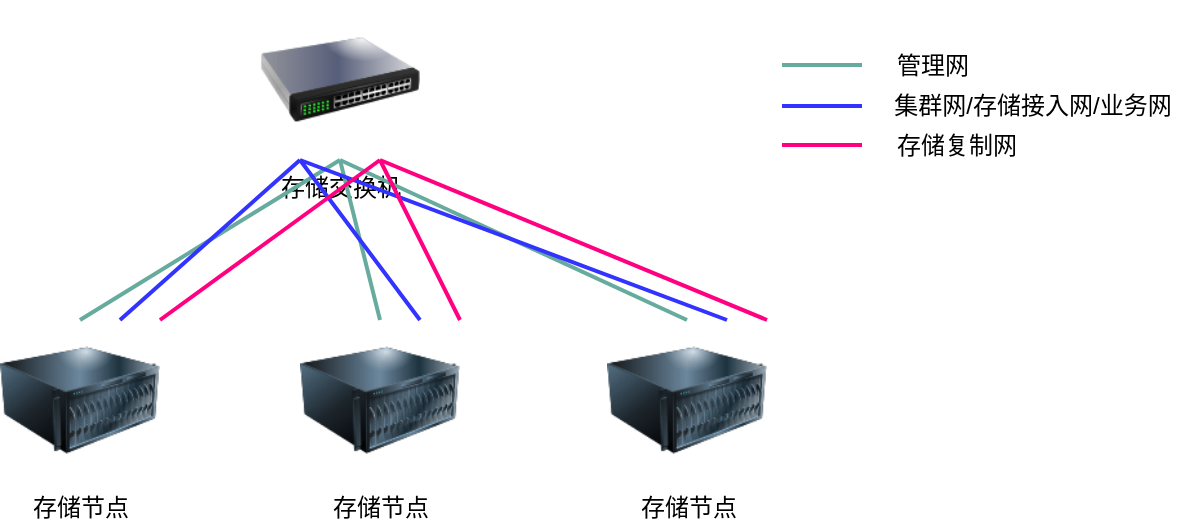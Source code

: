<mxfile version="15.8.7" type="github">
  <diagram id="PwtGh753bEKmQCPBh4Ey" name="Page-1">
    <mxGraphModel dx="1548" dy="1164" grid="1" gridSize="10" guides="1" tooltips="1" connect="1" arrows="1" fold="1" page="1" pageScale="1" pageWidth="827" pageHeight="1169" math="0" shadow="0">
      <root>
        <mxCell id="0" />
        <mxCell id="1" parent="0" />
        <mxCell id="jB5RJHOJyzK3d6iFkCtY-3" value="存储节点" style="image;html=1;image=img/lib/clip_art/computers/Server_128x128.png;strokeWidth=2;" vertex="1" parent="1">
          <mxGeometry x="89" y="600" width="80" height="80" as="geometry" />
        </mxCell>
        <mxCell id="jB5RJHOJyzK3d6iFkCtY-4" value="存储节点" style="image;html=1;image=img/lib/clip_art/computers/Server_128x128.png;strokeWidth=2;" vertex="1" parent="1">
          <mxGeometry x="239" y="600" width="80" height="80" as="geometry" />
        </mxCell>
        <mxCell id="jB5RJHOJyzK3d6iFkCtY-5" value="存储节点" style="image;html=1;image=img/lib/clip_art/computers/Server_128x128.png;strokeWidth=2;" vertex="1" parent="1">
          <mxGeometry x="392.5" y="600" width="80" height="80" as="geometry" />
        </mxCell>
        <mxCell id="jB5RJHOJyzK3d6iFkCtY-6" value="存储交换机" style="image;html=1;image=img/lib/clip_art/networking/Switch_128x128.png;strokeWidth=2;" vertex="1" parent="1">
          <mxGeometry x="219" y="440" width="80" height="80" as="geometry" />
        </mxCell>
        <mxCell id="jB5RJHOJyzK3d6iFkCtY-7" value="" style="endArrow=none;html=1;rounded=0;strokeColor=#3333FF;strokeWidth=2;" edge="1" parent="1">
          <mxGeometry width="50" height="50" relative="1" as="geometry">
            <mxPoint x="480" y="493" as="sourcePoint" />
            <mxPoint x="520" y="493" as="targetPoint" />
          </mxGeometry>
        </mxCell>
        <mxCell id="jB5RJHOJyzK3d6iFkCtY-8" value="集群网/存储接入网/业务网" style="text;html=1;align=center;verticalAlign=middle;resizable=0;points=[];autosize=1;strokeColor=none;fillColor=none;strokeWidth=2;" vertex="1" parent="1">
          <mxGeometry x="530" y="483" width="150" height="20" as="geometry" />
        </mxCell>
        <mxCell id="jB5RJHOJyzK3d6iFkCtY-9" value="管理网" style="text;html=1;align=center;verticalAlign=middle;resizable=0;points=[];autosize=1;strokeColor=none;fillColor=none;strokeWidth=2;" vertex="1" parent="1">
          <mxGeometry x="530" y="463" width="50" height="20" as="geometry" />
        </mxCell>
        <mxCell id="jB5RJHOJyzK3d6iFkCtY-11" value="" style="endArrow=none;html=1;rounded=0;strokeColor=#67AB9F;strokeWidth=2;" edge="1" parent="1">
          <mxGeometry width="50" height="50" relative="1" as="geometry">
            <mxPoint x="480" y="472.5" as="sourcePoint" />
            <mxPoint x="520" y="472.5" as="targetPoint" />
          </mxGeometry>
        </mxCell>
        <mxCell id="jB5RJHOJyzK3d6iFkCtY-24" value="" style="endArrow=none;html=1;rounded=0;strokeColor=#FF0080;strokeWidth=2;" edge="1" parent="1">
          <mxGeometry width="50" height="50" relative="1" as="geometry">
            <mxPoint x="480" y="512.5" as="sourcePoint" />
            <mxPoint x="520" y="512.5" as="targetPoint" />
          </mxGeometry>
        </mxCell>
        <mxCell id="jB5RJHOJyzK3d6iFkCtY-25" value="存储复制网" style="text;html=1;align=center;verticalAlign=middle;resizable=0;points=[];autosize=1;strokeColor=none;fillColor=none;strokeWidth=2;" vertex="1" parent="1">
          <mxGeometry x="527" y="503" width="80" height="20" as="geometry" />
        </mxCell>
        <mxCell id="jB5RJHOJyzK3d6iFkCtY-27" value="" style="endArrow=none;html=1;rounded=0;strokeColor=#67AB9F;strokeWidth=2;entryX=0.5;entryY=1;entryDx=0;entryDy=0;exitX=0.5;exitY=0;exitDx=0;exitDy=0;" edge="1" parent="1" source="jB5RJHOJyzK3d6iFkCtY-3" target="jB5RJHOJyzK3d6iFkCtY-6">
          <mxGeometry width="50" height="50" relative="1" as="geometry">
            <mxPoint x="129" y="570" as="sourcePoint" />
            <mxPoint x="169" y="570" as="targetPoint" />
          </mxGeometry>
        </mxCell>
        <mxCell id="jB5RJHOJyzK3d6iFkCtY-28" value="" style="endArrow=none;html=1;rounded=0;strokeColor=#67AB9F;strokeWidth=2;entryX=0.5;entryY=1;entryDx=0;entryDy=0;exitX=0.5;exitY=0;exitDx=0;exitDy=0;" edge="1" parent="1" source="jB5RJHOJyzK3d6iFkCtY-4" target="jB5RJHOJyzK3d6iFkCtY-6">
          <mxGeometry width="50" height="50" relative="1" as="geometry">
            <mxPoint x="173.667" y="600" as="sourcePoint" />
            <mxPoint x="234.333" y="530" as="targetPoint" />
            <Array as="points" />
          </mxGeometry>
        </mxCell>
        <mxCell id="jB5RJHOJyzK3d6iFkCtY-29" value="" style="endArrow=none;html=1;rounded=0;strokeColor=#67AB9F;strokeWidth=2;entryX=0.5;entryY=1;entryDx=0;entryDy=0;exitX=0.5;exitY=0;exitDx=0;exitDy=0;" edge="1" parent="1" source="jB5RJHOJyzK3d6iFkCtY-5" target="jB5RJHOJyzK3d6iFkCtY-6">
          <mxGeometry width="50" height="50" relative="1" as="geometry">
            <mxPoint x="289" y="610" as="sourcePoint" />
            <mxPoint x="269" y="530" as="targetPoint" />
            <Array as="points" />
          </mxGeometry>
        </mxCell>
        <mxCell id="jB5RJHOJyzK3d6iFkCtY-30" value="" style="endArrow=none;html=1;rounded=0;strokeColor=#3333FF;strokeWidth=2;entryX=0.25;entryY=1;entryDx=0;entryDy=0;exitX=0.75;exitY=0;exitDx=0;exitDy=0;" edge="1" parent="1" source="jB5RJHOJyzK3d6iFkCtY-3" target="jB5RJHOJyzK3d6iFkCtY-6">
          <mxGeometry width="50" height="50" relative="1" as="geometry">
            <mxPoint x="549" y="503" as="sourcePoint" />
            <mxPoint x="589" y="503" as="targetPoint" />
          </mxGeometry>
        </mxCell>
        <mxCell id="jB5RJHOJyzK3d6iFkCtY-31" value="" style="endArrow=none;html=1;rounded=0;strokeColor=#3333FF;strokeWidth=2;entryX=0.25;entryY=1;entryDx=0;entryDy=0;exitX=0.75;exitY=0;exitDx=0;exitDy=0;" edge="1" parent="1" source="jB5RJHOJyzK3d6iFkCtY-4" target="jB5RJHOJyzK3d6iFkCtY-6">
          <mxGeometry width="50" height="50" relative="1" as="geometry">
            <mxPoint x="159" y="610" as="sourcePoint" />
            <mxPoint x="249" y="530" as="targetPoint" />
          </mxGeometry>
        </mxCell>
        <mxCell id="jB5RJHOJyzK3d6iFkCtY-32" value="" style="endArrow=none;html=1;rounded=0;strokeColor=#3333FF;strokeWidth=2;exitX=0.75;exitY=0;exitDx=0;exitDy=0;" edge="1" parent="1" source="jB5RJHOJyzK3d6iFkCtY-5">
          <mxGeometry width="50" height="50" relative="1" as="geometry">
            <mxPoint x="309" y="610" as="sourcePoint" />
            <mxPoint x="239" y="520" as="targetPoint" />
          </mxGeometry>
        </mxCell>
        <mxCell id="jB5RJHOJyzK3d6iFkCtY-33" value="" style="endArrow=none;html=1;rounded=0;strokeColor=#FF0080;strokeWidth=2;exitX=0.75;exitY=1;exitDx=0;exitDy=0;entryX=1;entryY=0;entryDx=0;entryDy=0;" edge="1" parent="1" source="jB5RJHOJyzK3d6iFkCtY-6" target="jB5RJHOJyzK3d6iFkCtY-3">
          <mxGeometry width="50" height="50" relative="1" as="geometry">
            <mxPoint x="549" y="522.5" as="sourcePoint" />
            <mxPoint x="589" y="522.5" as="targetPoint" />
          </mxGeometry>
        </mxCell>
        <mxCell id="jB5RJHOJyzK3d6iFkCtY-34" value="" style="endArrow=none;html=1;rounded=0;strokeColor=#FF0080;strokeWidth=2;entryX=1;entryY=0;entryDx=0;entryDy=0;" edge="1" parent="1" target="jB5RJHOJyzK3d6iFkCtY-4">
          <mxGeometry width="50" height="50" relative="1" as="geometry">
            <mxPoint x="279" y="520" as="sourcePoint" />
            <mxPoint x="179" y="610" as="targetPoint" />
          </mxGeometry>
        </mxCell>
        <mxCell id="jB5RJHOJyzK3d6iFkCtY-35" value="" style="endArrow=none;html=1;rounded=0;strokeColor=#FF0080;strokeWidth=2;entryX=1;entryY=0;entryDx=0;entryDy=0;" edge="1" parent="1" target="jB5RJHOJyzK3d6iFkCtY-5">
          <mxGeometry width="50" height="50" relative="1" as="geometry">
            <mxPoint x="279" y="520" as="sourcePoint" />
            <mxPoint x="329" y="610" as="targetPoint" />
          </mxGeometry>
        </mxCell>
      </root>
    </mxGraphModel>
  </diagram>
</mxfile>
